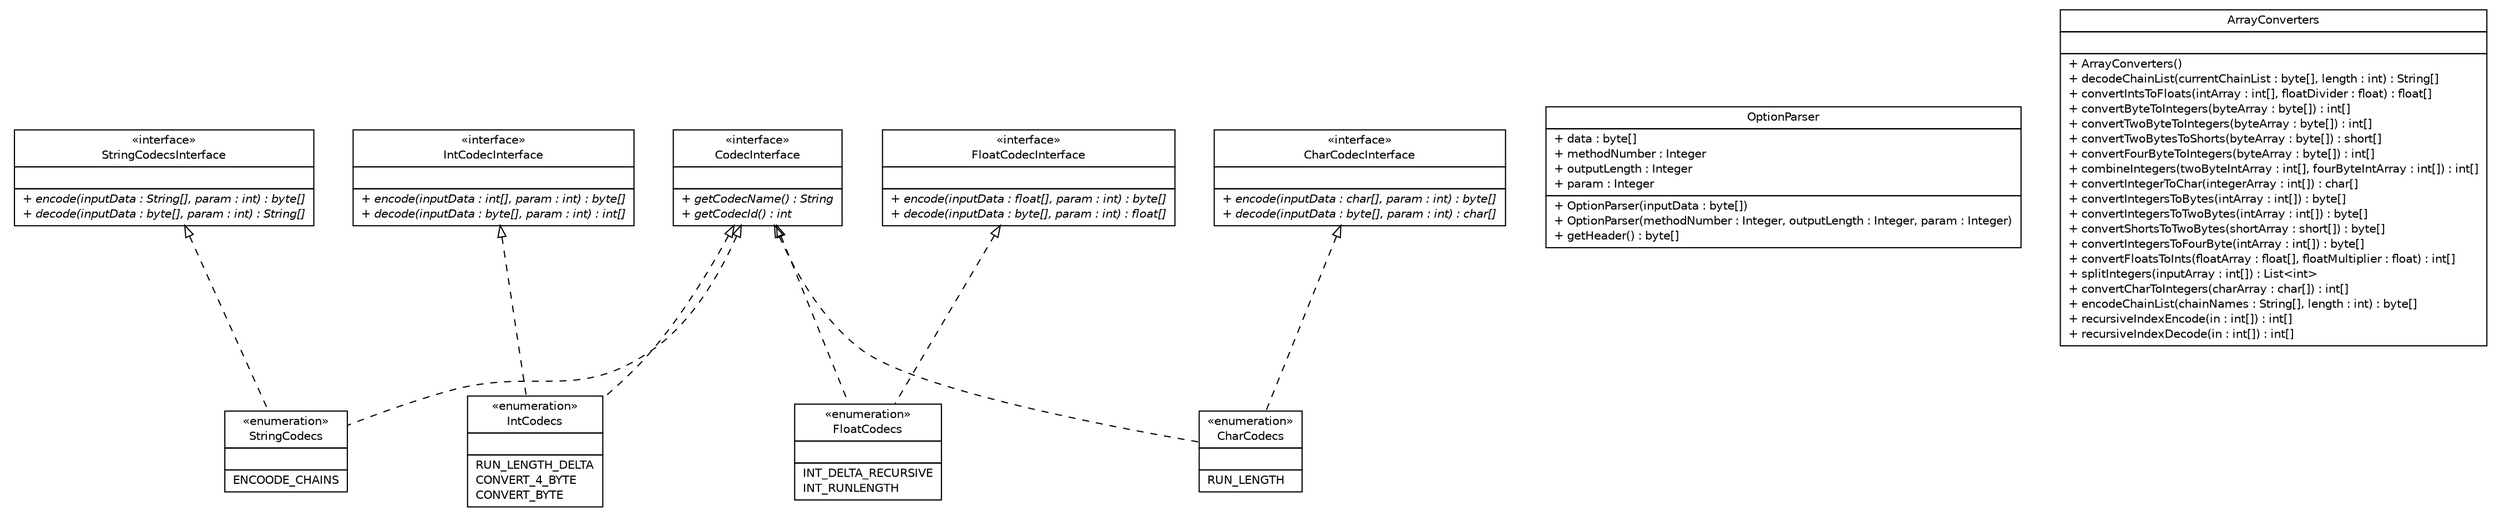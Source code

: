 #!/usr/local/bin/dot
#
# Class diagram 
# Generated by UMLGraph version R5_6 (http://www.umlgraph.org/)
#

digraph G {
	edge [fontname="Helvetica",fontsize=10,labelfontname="Helvetica",labelfontsize=10];
	node [fontname="Helvetica",fontsize=10,shape=plaintext];
	nodesep=0.25;
	ranksep=0.5;
	// org.rcsb.mmtf.codec.StringCodecsInterface
	c151 [label=<<table title="org.rcsb.mmtf.codec.StringCodecsInterface" border="0" cellborder="1" cellspacing="0" cellpadding="2" port="p" href="./StringCodecsInterface.html">
		<tr><td><table border="0" cellspacing="0" cellpadding="1">
<tr><td align="center" balign="center"> &#171;interface&#187; </td></tr>
<tr><td align="center" balign="center"> StringCodecsInterface </td></tr>
		</table></td></tr>
		<tr><td><table border="0" cellspacing="0" cellpadding="1">
<tr><td align="left" balign="left">  </td></tr>
		</table></td></tr>
		<tr><td><table border="0" cellspacing="0" cellpadding="1">
<tr><td align="left" balign="left"><font face="Helvetica-Oblique" point-size="10.0"> + encode(inputData : String[], param : int) : byte[] </font></td></tr>
<tr><td align="left" balign="left"><font face="Helvetica-Oblique" point-size="10.0"> + decode(inputData : byte[], param : int) : String[] </font></td></tr>
		</table></td></tr>
		</table>>, URL="./StringCodecsInterface.html", fontname="Helvetica", fontcolor="black", fontsize=10.0];
	// org.rcsb.mmtf.codec.StringCodecs
	c152 [label=<<table title="org.rcsb.mmtf.codec.StringCodecs" border="0" cellborder="1" cellspacing="0" cellpadding="2" port="p" href="./StringCodecs.html">
		<tr><td><table border="0" cellspacing="0" cellpadding="1">
<tr><td align="center" balign="center"> &#171;enumeration&#187; </td></tr>
<tr><td align="center" balign="center"> StringCodecs </td></tr>
		</table></td></tr>
		<tr><td><table border="0" cellspacing="0" cellpadding="1">
<tr><td align="left" balign="left">  </td></tr>
		</table></td></tr>
		<tr><td><table border="0" cellspacing="0" cellpadding="1">
<tr><td align="left" balign="left"> ENCOODE_CHAINS </td></tr>
		</table></td></tr>
		</table>>, URL="./StringCodecs.html", fontname="Helvetica", fontcolor="black", fontsize=10.0];
	// org.rcsb.mmtf.codec.OptionParser
	c153 [label=<<table title="org.rcsb.mmtf.codec.OptionParser" border="0" cellborder="1" cellspacing="0" cellpadding="2" port="p" href="./OptionParser.html">
		<tr><td><table border="0" cellspacing="0" cellpadding="1">
<tr><td align="center" balign="center"> OptionParser </td></tr>
		</table></td></tr>
		<tr><td><table border="0" cellspacing="0" cellpadding="1">
<tr><td align="left" balign="left"> + data : byte[] </td></tr>
<tr><td align="left" balign="left"> + methodNumber : Integer </td></tr>
<tr><td align="left" balign="left"> + outputLength : Integer </td></tr>
<tr><td align="left" balign="left"> + param : Integer </td></tr>
		</table></td></tr>
		<tr><td><table border="0" cellspacing="0" cellpadding="1">
<tr><td align="left" balign="left"> + OptionParser(inputData : byte[]) </td></tr>
<tr><td align="left" balign="left"> + OptionParser(methodNumber : Integer, outputLength : Integer, param : Integer) </td></tr>
<tr><td align="left" balign="left"> + getHeader() : byte[] </td></tr>
		</table></td></tr>
		</table>>, URL="./OptionParser.html", fontname="Helvetica", fontcolor="black", fontsize=10.0];
	// org.rcsb.mmtf.codec.IntCodecs
	c154 [label=<<table title="org.rcsb.mmtf.codec.IntCodecs" border="0" cellborder="1" cellspacing="0" cellpadding="2" port="p" href="./IntCodecs.html">
		<tr><td><table border="0" cellspacing="0" cellpadding="1">
<tr><td align="center" balign="center"> &#171;enumeration&#187; </td></tr>
<tr><td align="center" balign="center"> IntCodecs </td></tr>
		</table></td></tr>
		<tr><td><table border="0" cellspacing="0" cellpadding="1">
<tr><td align="left" balign="left">  </td></tr>
		</table></td></tr>
		<tr><td><table border="0" cellspacing="0" cellpadding="1">
<tr><td align="left" balign="left"> RUN_LENGTH_DELTA </td></tr>
<tr><td align="left" balign="left"> CONVERT_4_BYTE </td></tr>
<tr><td align="left" balign="left"> CONVERT_BYTE </td></tr>
		</table></td></tr>
		</table>>, URL="./IntCodecs.html", fontname="Helvetica", fontcolor="black", fontsize=10.0];
	// org.rcsb.mmtf.codec.IntCodecInterface
	c155 [label=<<table title="org.rcsb.mmtf.codec.IntCodecInterface" border="0" cellborder="1" cellspacing="0" cellpadding="2" port="p" href="./IntCodecInterface.html">
		<tr><td><table border="0" cellspacing="0" cellpadding="1">
<tr><td align="center" balign="center"> &#171;interface&#187; </td></tr>
<tr><td align="center" balign="center"> IntCodecInterface </td></tr>
		</table></td></tr>
		<tr><td><table border="0" cellspacing="0" cellpadding="1">
<tr><td align="left" balign="left">  </td></tr>
		</table></td></tr>
		<tr><td><table border="0" cellspacing="0" cellpadding="1">
<tr><td align="left" balign="left"><font face="Helvetica-Oblique" point-size="10.0"> + encode(inputData : int[], param : int) : byte[] </font></td></tr>
<tr><td align="left" balign="left"><font face="Helvetica-Oblique" point-size="10.0"> + decode(inputData : byte[], param : int) : int[] </font></td></tr>
		</table></td></tr>
		</table>>, URL="./IntCodecInterface.html", fontname="Helvetica", fontcolor="black", fontsize=10.0];
	// org.rcsb.mmtf.codec.FloatCodecs
	c156 [label=<<table title="org.rcsb.mmtf.codec.FloatCodecs" border="0" cellborder="1" cellspacing="0" cellpadding="2" port="p" href="./FloatCodecs.html">
		<tr><td><table border="0" cellspacing="0" cellpadding="1">
<tr><td align="center" balign="center"> &#171;enumeration&#187; </td></tr>
<tr><td align="center" balign="center"> FloatCodecs </td></tr>
		</table></td></tr>
		<tr><td><table border="0" cellspacing="0" cellpadding="1">
<tr><td align="left" balign="left">  </td></tr>
		</table></td></tr>
		<tr><td><table border="0" cellspacing="0" cellpadding="1">
<tr><td align="left" balign="left"> INT_DELTA_RECURSIVE </td></tr>
<tr><td align="left" balign="left"> INT_RUNLENGTH </td></tr>
		</table></td></tr>
		</table>>, URL="./FloatCodecs.html", fontname="Helvetica", fontcolor="black", fontsize=10.0];
	// org.rcsb.mmtf.codec.FloatCodecInterface
	c157 [label=<<table title="org.rcsb.mmtf.codec.FloatCodecInterface" border="0" cellborder="1" cellspacing="0" cellpadding="2" port="p" href="./FloatCodecInterface.html">
		<tr><td><table border="0" cellspacing="0" cellpadding="1">
<tr><td align="center" balign="center"> &#171;interface&#187; </td></tr>
<tr><td align="center" balign="center"> FloatCodecInterface </td></tr>
		</table></td></tr>
		<tr><td><table border="0" cellspacing="0" cellpadding="1">
<tr><td align="left" balign="left">  </td></tr>
		</table></td></tr>
		<tr><td><table border="0" cellspacing="0" cellpadding="1">
<tr><td align="left" balign="left"><font face="Helvetica-Oblique" point-size="10.0"> + encode(inputData : float[], param : int) : byte[] </font></td></tr>
<tr><td align="left" balign="left"><font face="Helvetica-Oblique" point-size="10.0"> + decode(inputData : byte[], param : int) : float[] </font></td></tr>
		</table></td></tr>
		</table>>, URL="./FloatCodecInterface.html", fontname="Helvetica", fontcolor="black", fontsize=10.0];
	// org.rcsb.mmtf.codec.CodecInterface
	c158 [label=<<table title="org.rcsb.mmtf.codec.CodecInterface" border="0" cellborder="1" cellspacing="0" cellpadding="2" port="p" href="./CodecInterface.html">
		<tr><td><table border="0" cellspacing="0" cellpadding="1">
<tr><td align="center" balign="center"> &#171;interface&#187; </td></tr>
<tr><td align="center" balign="center"> CodecInterface </td></tr>
		</table></td></tr>
		<tr><td><table border="0" cellspacing="0" cellpadding="1">
<tr><td align="left" balign="left">  </td></tr>
		</table></td></tr>
		<tr><td><table border="0" cellspacing="0" cellpadding="1">
<tr><td align="left" balign="left"><font face="Helvetica-Oblique" point-size="10.0"> + getCodecName() : String </font></td></tr>
<tr><td align="left" balign="left"><font face="Helvetica-Oblique" point-size="10.0"> + getCodecId() : int </font></td></tr>
		</table></td></tr>
		</table>>, URL="./CodecInterface.html", fontname="Helvetica", fontcolor="black", fontsize=10.0];
	// org.rcsb.mmtf.codec.CharCodecs
	c159 [label=<<table title="org.rcsb.mmtf.codec.CharCodecs" border="0" cellborder="1" cellspacing="0" cellpadding="2" port="p" href="./CharCodecs.html">
		<tr><td><table border="0" cellspacing="0" cellpadding="1">
<tr><td align="center" balign="center"> &#171;enumeration&#187; </td></tr>
<tr><td align="center" balign="center"> CharCodecs </td></tr>
		</table></td></tr>
		<tr><td><table border="0" cellspacing="0" cellpadding="1">
<tr><td align="left" balign="left">  </td></tr>
		</table></td></tr>
		<tr><td><table border="0" cellspacing="0" cellpadding="1">
<tr><td align="left" balign="left"> RUN_LENGTH </td></tr>
		</table></td></tr>
		</table>>, URL="./CharCodecs.html", fontname="Helvetica", fontcolor="black", fontsize=10.0];
	// org.rcsb.mmtf.codec.CharCodecInterface
	c160 [label=<<table title="org.rcsb.mmtf.codec.CharCodecInterface" border="0" cellborder="1" cellspacing="0" cellpadding="2" port="p" href="./CharCodecInterface.html">
		<tr><td><table border="0" cellspacing="0" cellpadding="1">
<tr><td align="center" balign="center"> &#171;interface&#187; </td></tr>
<tr><td align="center" balign="center"> CharCodecInterface </td></tr>
		</table></td></tr>
		<tr><td><table border="0" cellspacing="0" cellpadding="1">
<tr><td align="left" balign="left">  </td></tr>
		</table></td></tr>
		<tr><td><table border="0" cellspacing="0" cellpadding="1">
<tr><td align="left" balign="left"><font face="Helvetica-Oblique" point-size="10.0"> + encode(inputData : char[], param : int) : byte[] </font></td></tr>
<tr><td align="left" balign="left"><font face="Helvetica-Oblique" point-size="10.0"> + decode(inputData : byte[], param : int) : char[] </font></td></tr>
		</table></td></tr>
		</table>>, URL="./CharCodecInterface.html", fontname="Helvetica", fontcolor="black", fontsize=10.0];
	// org.rcsb.mmtf.codec.ArrayConverters
	c161 [label=<<table title="org.rcsb.mmtf.codec.ArrayConverters" border="0" cellborder="1" cellspacing="0" cellpadding="2" port="p" href="./ArrayConverters.html">
		<tr><td><table border="0" cellspacing="0" cellpadding="1">
<tr><td align="center" balign="center"> ArrayConverters </td></tr>
		</table></td></tr>
		<tr><td><table border="0" cellspacing="0" cellpadding="1">
<tr><td align="left" balign="left">  </td></tr>
		</table></td></tr>
		<tr><td><table border="0" cellspacing="0" cellpadding="1">
<tr><td align="left" balign="left"> + ArrayConverters() </td></tr>
<tr><td align="left" balign="left"> + decodeChainList(currentChainList : byte[], length : int) : String[] </td></tr>
<tr><td align="left" balign="left"> + convertIntsToFloats(intArray : int[], floatDivider : float) : float[] </td></tr>
<tr><td align="left" balign="left"> + convertByteToIntegers(byteArray : byte[]) : int[] </td></tr>
<tr><td align="left" balign="left"> + convertTwoByteToIntegers(byteArray : byte[]) : int[] </td></tr>
<tr><td align="left" balign="left"> + convertTwoBytesToShorts(byteArray : byte[]) : short[] </td></tr>
<tr><td align="left" balign="left"> + convertFourByteToIntegers(byteArray : byte[]) : int[] </td></tr>
<tr><td align="left" balign="left"> + combineIntegers(twoByteIntArray : int[], fourByteIntArray : int[]) : int[] </td></tr>
<tr><td align="left" balign="left"> + convertIntegerToChar(integerArray : int[]) : char[] </td></tr>
<tr><td align="left" balign="left"> + convertIntegersToBytes(intArray : int[]) : byte[] </td></tr>
<tr><td align="left" balign="left"> + convertIntegersToTwoBytes(intArray : int[]) : byte[] </td></tr>
<tr><td align="left" balign="left"> + convertShortsToTwoBytes(shortArray : short[]) : byte[] </td></tr>
<tr><td align="left" balign="left"> + convertIntegersToFourByte(intArray : int[]) : byte[] </td></tr>
<tr><td align="left" balign="left"> + convertFloatsToInts(floatArray : float[], floatMultiplier : float) : int[] </td></tr>
<tr><td align="left" balign="left"> + splitIntegers(inputArray : int[]) : List&lt;int&gt; </td></tr>
<tr><td align="left" balign="left"> + convertCharToIntegers(charArray : char[]) : int[] </td></tr>
<tr><td align="left" balign="left"> + encodeChainList(chainNames : String[], length : int) : byte[] </td></tr>
<tr><td align="left" balign="left"> + recursiveIndexEncode(in : int[]) : int[] </td></tr>
<tr><td align="left" balign="left"> + recursiveIndexDecode(in : int[]) : int[] </td></tr>
		</table></td></tr>
		</table>>, URL="./ArrayConverters.html", fontname="Helvetica", fontcolor="black", fontsize=10.0];
	//org.rcsb.mmtf.codec.StringCodecs implements org.rcsb.mmtf.codec.StringCodecsInterface
	c151:p -> c152:p [dir=back,arrowtail=empty,style=dashed];
	//org.rcsb.mmtf.codec.StringCodecs implements org.rcsb.mmtf.codec.CodecInterface
	c158:p -> c152:p [dir=back,arrowtail=empty,style=dashed];
	//org.rcsb.mmtf.codec.IntCodecs implements org.rcsb.mmtf.codec.IntCodecInterface
	c155:p -> c154:p [dir=back,arrowtail=empty,style=dashed];
	//org.rcsb.mmtf.codec.IntCodecs implements org.rcsb.mmtf.codec.CodecInterface
	c158:p -> c154:p [dir=back,arrowtail=empty,style=dashed];
	//org.rcsb.mmtf.codec.FloatCodecs implements org.rcsb.mmtf.codec.FloatCodecInterface
	c157:p -> c156:p [dir=back,arrowtail=empty,style=dashed];
	//org.rcsb.mmtf.codec.FloatCodecs implements org.rcsb.mmtf.codec.CodecInterface
	c158:p -> c156:p [dir=back,arrowtail=empty,style=dashed];
	//org.rcsb.mmtf.codec.CharCodecs implements org.rcsb.mmtf.codec.CharCodecInterface
	c160:p -> c159:p [dir=back,arrowtail=empty,style=dashed];
	//org.rcsb.mmtf.codec.CharCodecs implements org.rcsb.mmtf.codec.CodecInterface
	c158:p -> c159:p [dir=back,arrowtail=empty,style=dashed];
}

